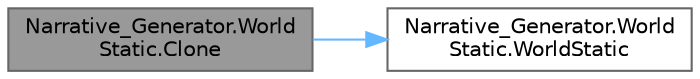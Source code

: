digraph "Narrative_Generator.WorldStatic.Clone"
{
 // LATEX_PDF_SIZE
  bgcolor="transparent";
  edge [fontname=Helvetica,fontsize=10,labelfontname=Helvetica,labelfontsize=10];
  node [fontname=Helvetica,fontsize=10,shape=box,height=0.2,width=0.4];
  rankdir="LR";
  Node1 [label="Narrative_Generator.World\lStatic.Clone",height=0.2,width=0.4,color="gray40", fillcolor="grey60", style="filled", fontcolor="black",tooltip="Method for cloning an WorldStatic instance."];
  Node1 -> Node2 [color="steelblue1",style="solid"];
  Node2 [label="Narrative_Generator.World\lStatic.WorldStatic",height=0.2,width=0.4,color="grey40", fillcolor="white", style="filled",URL="$class_narrative___generator_1_1_world_static.html#a8997572a343eea8d0ba81e35c3a6ef2a",tooltip="Constructor without parameters."];
}

